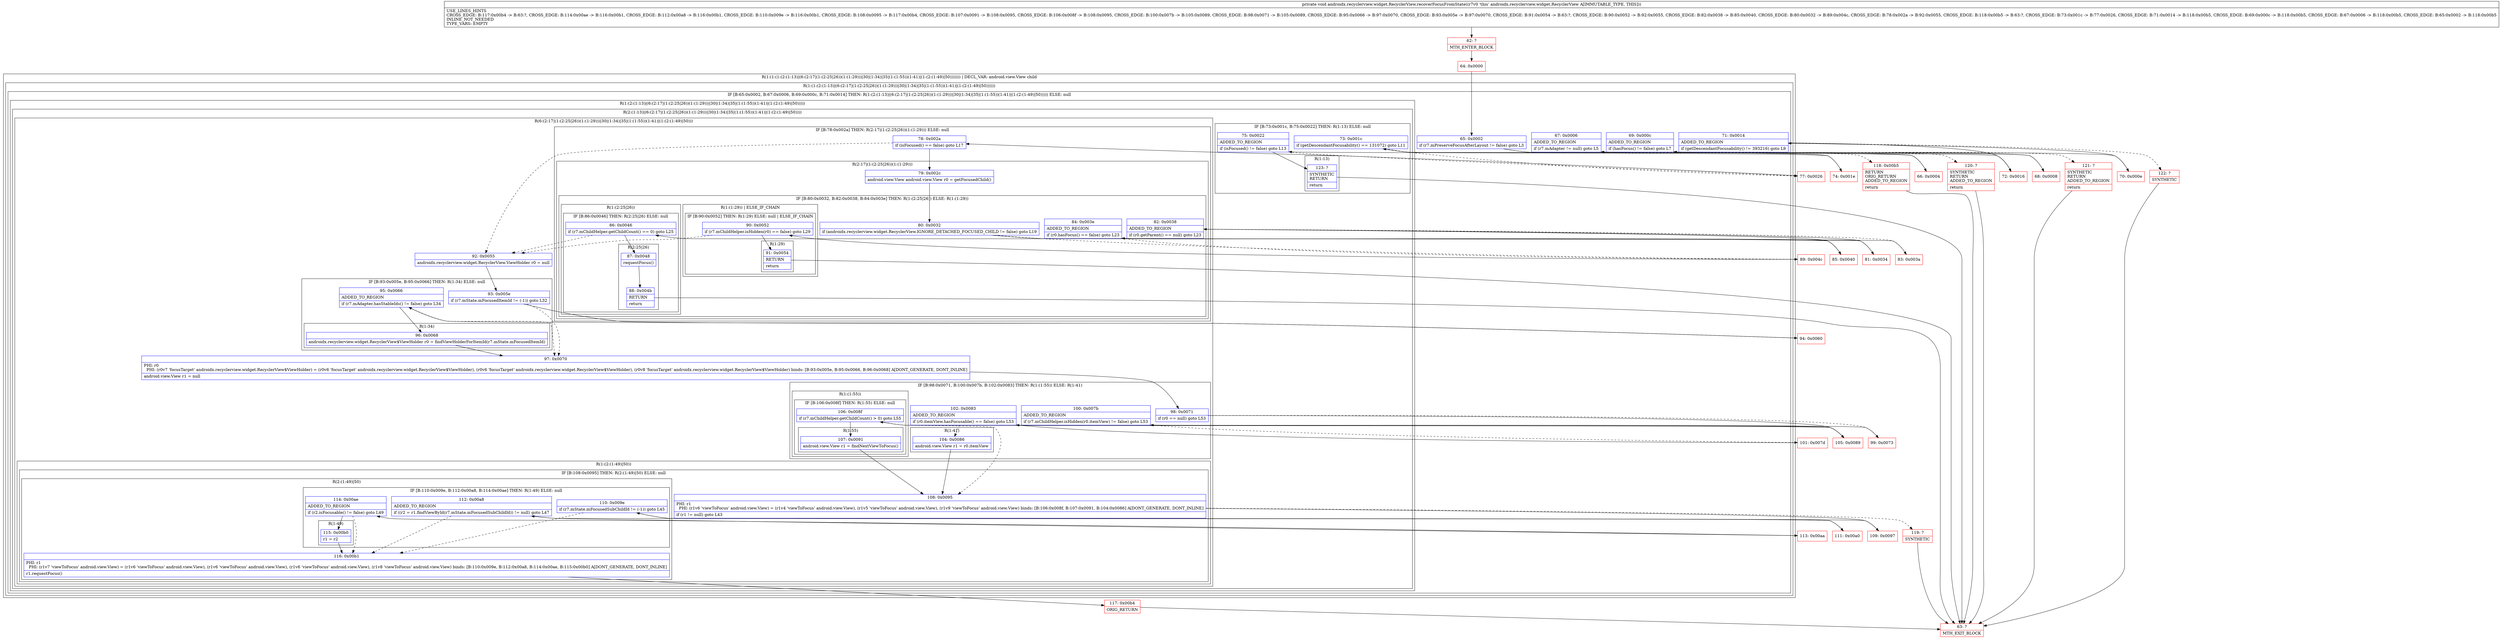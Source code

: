 digraph "CFG forandroidx.recyclerview.widget.RecyclerView.recoverFocusFromState()V" {
subgraph cluster_Region_2032058176 {
label = "R(1:(1:(1:(2:(1:13)|(6:(2:17|(1:(2:25|26))(1:(1:29)))|30|(1:34)|35|(1:(1:55))(1:41)|(1:(2:(1:49)|50))))))) | DECL_VAR: android.view.View child\l";
node [shape=record,color=blue];
subgraph cluster_Region_767931233 {
label = "R(1:(1:(2:(1:13)|(6:(2:17|(1:(2:25|26))(1:(1:29)))|30|(1:34)|35|(1:(1:55))(1:41)|(1:(2:(1:49)|50))))))";
node [shape=record,color=blue];
subgraph cluster_IfRegion_244150310 {
label = "IF [B:65:0x0002, B:67:0x0006, B:69:0x000c, B:71:0x0014] THEN: R(1:(2:(1:13)|(6:(2:17|(1:(2:25|26))(1:(1:29)))|30|(1:34)|35|(1:(1:55))(1:41)|(1:(2:(1:49)|50))))) ELSE: null";
node [shape=record,color=blue];
Node_65 [shape=record,label="{65\:\ 0x0002|if (r7.mPreserveFocusAfterLayout != false) goto L3\l}"];
Node_67 [shape=record,label="{67\:\ 0x0006|ADDED_TO_REGION\l|if (r7.mAdapter != null) goto L5\l}"];
Node_69 [shape=record,label="{69\:\ 0x000c|ADDED_TO_REGION\l|if (hasFocus() != false) goto L7\l}"];
Node_71 [shape=record,label="{71\:\ 0x0014|ADDED_TO_REGION\l|if (getDescendantFocusability() != 393216) goto L9\l}"];
subgraph cluster_Region_71433169 {
label = "R(1:(2:(1:13)|(6:(2:17|(1:(2:25|26))(1:(1:29)))|30|(1:34)|35|(1:(1:55))(1:41)|(1:(2:(1:49)|50)))))";
node [shape=record,color=blue];
subgraph cluster_Region_145338534 {
label = "R(2:(1:13)|(6:(2:17|(1:(2:25|26))(1:(1:29)))|30|(1:34)|35|(1:(1:55))(1:41)|(1:(2:(1:49)|50))))";
node [shape=record,color=blue];
subgraph cluster_IfRegion_150422633 {
label = "IF [B:73:0x001c, B:75:0x0022] THEN: R(1:13) ELSE: null";
node [shape=record,color=blue];
Node_73 [shape=record,label="{73\:\ 0x001c|if (getDescendantFocusability() == 131072) goto L11\l}"];
Node_75 [shape=record,label="{75\:\ 0x0022|ADDED_TO_REGION\l|if (isFocused() != false) goto L13\l}"];
subgraph cluster_Region_1839077649 {
label = "R(1:13)";
node [shape=record,color=blue];
Node_123 [shape=record,label="{123\:\ ?|SYNTHETIC\lRETURN\l|return\l}"];
}
}
subgraph cluster_Region_1982165389 {
label = "R(6:(2:17|(1:(2:25|26))(1:(1:29)))|30|(1:34)|35|(1:(1:55))(1:41)|(1:(2:(1:49)|50)))";
node [shape=record,color=blue];
subgraph cluster_IfRegion_1720379392 {
label = "IF [B:78:0x002a] THEN: R(2:17|(1:(2:25|26))(1:(1:29))) ELSE: null";
node [shape=record,color=blue];
Node_78 [shape=record,label="{78\:\ 0x002a|if (isFocused() == false) goto L17\l}"];
subgraph cluster_Region_1730071517 {
label = "R(2:17|(1:(2:25|26))(1:(1:29)))";
node [shape=record,color=blue];
Node_79 [shape=record,label="{79\:\ 0x002c|android.view.View android.view.View r0 = getFocusedChild()\l}"];
subgraph cluster_IfRegion_1193272254 {
label = "IF [B:80:0x0032, B:82:0x0038, B:84:0x003e] THEN: R(1:(2:25|26)) ELSE: R(1:(1:29))";
node [shape=record,color=blue];
Node_80 [shape=record,label="{80\:\ 0x0032|if (androidx.recyclerview.widget.RecyclerView.IGNORE_DETACHED_FOCUSED_CHILD != false) goto L19\l}"];
Node_82 [shape=record,label="{82\:\ 0x0038|ADDED_TO_REGION\l|if (r0.getParent() == null) goto L23\l}"];
Node_84 [shape=record,label="{84\:\ 0x003e|ADDED_TO_REGION\l|if (r0.hasFocus() == false) goto L23\l}"];
subgraph cluster_Region_593709303 {
label = "R(1:(2:25|26))";
node [shape=record,color=blue];
subgraph cluster_IfRegion_293963006 {
label = "IF [B:86:0x0046] THEN: R(2:25|26) ELSE: null";
node [shape=record,color=blue];
Node_86 [shape=record,label="{86\:\ 0x0046|if (r7.mChildHelper.getChildCount() == 0) goto L25\l}"];
subgraph cluster_Region_214847822 {
label = "R(2:25|26)";
node [shape=record,color=blue];
Node_87 [shape=record,label="{87\:\ 0x0048|requestFocus()\l}"];
Node_88 [shape=record,label="{88\:\ 0x004b|RETURN\l|return\l}"];
}
}
}
subgraph cluster_Region_1026908735 {
label = "R(1:(1:29)) | ELSE_IF_CHAIN\l";
node [shape=record,color=blue];
subgraph cluster_IfRegion_138019691 {
label = "IF [B:90:0x0052] THEN: R(1:29) ELSE: null | ELSE_IF_CHAIN\l";
node [shape=record,color=blue];
Node_90 [shape=record,label="{90\:\ 0x0052|if (r7.mChildHelper.isHidden(r0) == false) goto L29\l}"];
subgraph cluster_Region_78160286 {
label = "R(1:29)";
node [shape=record,color=blue];
Node_91 [shape=record,label="{91\:\ 0x0054|RETURN\l|return\l}"];
}
}
}
}
}
}
Node_92 [shape=record,label="{92\:\ 0x0055|androidx.recyclerview.widget.RecyclerView.ViewHolder r0 = null\l}"];
subgraph cluster_IfRegion_968324993 {
label = "IF [B:93:0x005e, B:95:0x0066] THEN: R(1:34) ELSE: null";
node [shape=record,color=blue];
Node_93 [shape=record,label="{93\:\ 0x005e|if (r7.mState.mFocusedItemId != (\-1)) goto L32\l}"];
Node_95 [shape=record,label="{95\:\ 0x0066|ADDED_TO_REGION\l|if (r7.mAdapter.hasStableIds() != false) goto L34\l}"];
subgraph cluster_Region_422787375 {
label = "R(1:34)";
node [shape=record,color=blue];
Node_96 [shape=record,label="{96\:\ 0x0068|androidx.recyclerview.widget.RecyclerView$ViewHolder r0 = findViewHolderForItemId(r7.mState.mFocusedItemId)\l}"];
}
}
Node_97 [shape=record,label="{97\:\ 0x0070|PHI: r0 \l  PHI: (r0v7 'focusTarget' androidx.recyclerview.widget.RecyclerView$ViewHolder) = (r0v6 'focusTarget' androidx.recyclerview.widget.RecyclerView$ViewHolder), (r0v6 'focusTarget' androidx.recyclerview.widget.RecyclerView$ViewHolder), (r0v8 'focusTarget' androidx.recyclerview.widget.RecyclerView$ViewHolder) binds: [B:93:0x005e, B:95:0x0066, B:96:0x0068] A[DONT_GENERATE, DONT_INLINE]\l|android.view.View r1 = null\l}"];
subgraph cluster_IfRegion_1933664652 {
label = "IF [B:98:0x0071, B:100:0x007b, B:102:0x0083] THEN: R(1:(1:55)) ELSE: R(1:41)";
node [shape=record,color=blue];
Node_98 [shape=record,label="{98\:\ 0x0071|if (r0 == null) goto L53\l}"];
Node_100 [shape=record,label="{100\:\ 0x007b|ADDED_TO_REGION\l|if (r7.mChildHelper.isHidden(r0.itemView) != false) goto L53\l}"];
Node_102 [shape=record,label="{102\:\ 0x0083|ADDED_TO_REGION\l|if (r0.itemView.hasFocusable() == false) goto L53\l}"];
subgraph cluster_Region_1192035800 {
label = "R(1:(1:55))";
node [shape=record,color=blue];
subgraph cluster_IfRegion_1363129244 {
label = "IF [B:106:0x008f] THEN: R(1:55) ELSE: null";
node [shape=record,color=blue];
Node_106 [shape=record,label="{106\:\ 0x008f|if (r7.mChildHelper.getChildCount() \> 0) goto L55\l}"];
subgraph cluster_Region_361126649 {
label = "R(1:55)";
node [shape=record,color=blue];
Node_107 [shape=record,label="{107\:\ 0x0091|android.view.View r1 = findNextViewToFocus()\l}"];
}
}
}
subgraph cluster_Region_1223881587 {
label = "R(1:41)";
node [shape=record,color=blue];
Node_104 [shape=record,label="{104\:\ 0x0086|android.view.View r1 = r0.itemView\l}"];
}
}
subgraph cluster_Region_282741876 {
label = "R(1:(2:(1:49)|50))";
node [shape=record,color=blue];
subgraph cluster_IfRegion_1841933573 {
label = "IF [B:108:0x0095] THEN: R(2:(1:49)|50) ELSE: null";
node [shape=record,color=blue];
Node_108 [shape=record,label="{108\:\ 0x0095|PHI: r1 \l  PHI: (r1v6 'viewToFocus' android.view.View) = (r1v4 'viewToFocus' android.view.View), (r1v5 'viewToFocus' android.view.View), (r1v9 'viewToFocus' android.view.View) binds: [B:106:0x008f, B:107:0x0091, B:104:0x0086] A[DONT_GENERATE, DONT_INLINE]\l|if (r1 != null) goto L43\l}"];
subgraph cluster_Region_361326480 {
label = "R(2:(1:49)|50)";
node [shape=record,color=blue];
subgraph cluster_IfRegion_855618212 {
label = "IF [B:110:0x009e, B:112:0x00a8, B:114:0x00ae] THEN: R(1:49) ELSE: null";
node [shape=record,color=blue];
Node_110 [shape=record,label="{110\:\ 0x009e|if (r7.mState.mFocusedSubChildId != (\-1)) goto L45\l}"];
Node_112 [shape=record,label="{112\:\ 0x00a8|ADDED_TO_REGION\l|if ((r2 = r1.findViewById(r7.mState.mFocusedSubChildId)) != null) goto L47\l}"];
Node_114 [shape=record,label="{114\:\ 0x00ae|ADDED_TO_REGION\l|if (r2.isFocusable() != false) goto L49\l}"];
subgraph cluster_Region_360506151 {
label = "R(1:49)";
node [shape=record,color=blue];
Node_115 [shape=record,label="{115\:\ 0x00b0|r1 = r2\l}"];
}
}
Node_116 [shape=record,label="{116\:\ 0x00b1|PHI: r1 \l  PHI: (r1v7 'viewToFocus' android.view.View) = (r1v6 'viewToFocus' android.view.View), (r1v6 'viewToFocus' android.view.View), (r1v6 'viewToFocus' android.view.View), (r1v8 'viewToFocus' android.view.View) binds: [B:110:0x009e, B:112:0x00a8, B:114:0x00ae, B:115:0x00b0] A[DONT_GENERATE, DONT_INLINE]\l|r1.requestFocus()\l}"];
}
}
}
}
}
}
}
}
}
Node_62 [shape=record,color=red,label="{62\:\ ?|MTH_ENTER_BLOCK\l}"];
Node_64 [shape=record,color=red,label="{64\:\ 0x0000}"];
Node_66 [shape=record,color=red,label="{66\:\ 0x0004}"];
Node_68 [shape=record,color=red,label="{68\:\ 0x0008}"];
Node_70 [shape=record,color=red,label="{70\:\ 0x000e}"];
Node_72 [shape=record,color=red,label="{72\:\ 0x0016}"];
Node_74 [shape=record,color=red,label="{74\:\ 0x001e}"];
Node_63 [shape=record,color=red,label="{63\:\ ?|MTH_EXIT_BLOCK\l}"];
Node_77 [shape=record,color=red,label="{77\:\ 0x0026}"];
Node_81 [shape=record,color=red,label="{81\:\ 0x0034}"];
Node_83 [shape=record,color=red,label="{83\:\ 0x003a}"];
Node_85 [shape=record,color=red,label="{85\:\ 0x0040}"];
Node_89 [shape=record,color=red,label="{89\:\ 0x004c}"];
Node_94 [shape=record,color=red,label="{94\:\ 0x0060}"];
Node_99 [shape=record,color=red,label="{99\:\ 0x0073}"];
Node_101 [shape=record,color=red,label="{101\:\ 0x007d}"];
Node_109 [shape=record,color=red,label="{109\:\ 0x0097}"];
Node_111 [shape=record,color=red,label="{111\:\ 0x00a0}"];
Node_113 [shape=record,color=red,label="{113\:\ 0x00aa}"];
Node_117 [shape=record,color=red,label="{117\:\ 0x00b4|ORIG_RETURN\l}"];
Node_119 [shape=record,color=red,label="{119\:\ ?|SYNTHETIC\l}"];
Node_105 [shape=record,color=red,label="{105\:\ 0x0089}"];
Node_122 [shape=record,color=red,label="{122\:\ ?|SYNTHETIC\l}"];
Node_121 [shape=record,color=red,label="{121\:\ ?|SYNTHETIC\lRETURN\lADDED_TO_REGION\l|return\l}"];
Node_120 [shape=record,color=red,label="{120\:\ ?|SYNTHETIC\lRETURN\lADDED_TO_REGION\l|return\l}"];
Node_118 [shape=record,color=red,label="{118\:\ 0x00b5|RETURN\lORIG_RETURN\lADDED_TO_REGION\l|return\l}"];
MethodNode[shape=record,label="{private void androidx.recyclerview.widget.RecyclerView.recoverFocusFromState((r7v0 'this' androidx.recyclerview.widget.RecyclerView A[IMMUTABLE_TYPE, THIS]))  | USE_LINES_HINTS\lCROSS_EDGE: B:117:0x00b4 \-\> B:63:?, CROSS_EDGE: B:114:0x00ae \-\> B:116:0x00b1, CROSS_EDGE: B:112:0x00a8 \-\> B:116:0x00b1, CROSS_EDGE: B:110:0x009e \-\> B:116:0x00b1, CROSS_EDGE: B:108:0x0095 \-\> B:117:0x00b4, CROSS_EDGE: B:107:0x0091 \-\> B:108:0x0095, CROSS_EDGE: B:106:0x008f \-\> B:108:0x0095, CROSS_EDGE: B:100:0x007b \-\> B:105:0x0089, CROSS_EDGE: B:98:0x0071 \-\> B:105:0x0089, CROSS_EDGE: B:95:0x0066 \-\> B:97:0x0070, CROSS_EDGE: B:93:0x005e \-\> B:97:0x0070, CROSS_EDGE: B:91:0x0054 \-\> B:63:?, CROSS_EDGE: B:90:0x0052 \-\> B:92:0x0055, CROSS_EDGE: B:82:0x0038 \-\> B:85:0x0040, CROSS_EDGE: B:80:0x0032 \-\> B:89:0x004c, CROSS_EDGE: B:78:0x002a \-\> B:92:0x0055, CROSS_EDGE: B:118:0x00b5 \-\> B:63:?, CROSS_EDGE: B:73:0x001c \-\> B:77:0x0026, CROSS_EDGE: B:71:0x0014 \-\> B:118:0x00b5, CROSS_EDGE: B:69:0x000c \-\> B:118:0x00b5, CROSS_EDGE: B:67:0x0006 \-\> B:118:0x00b5, CROSS_EDGE: B:65:0x0002 \-\> B:118:0x00b5\lINLINE_NOT_NEEDED\lTYPE_VARS: EMPTY\l}"];
MethodNode -> Node_62;Node_65 -> Node_66;
Node_65 -> Node_118[style=dashed];
Node_67 -> Node_68;
Node_67 -> Node_120[style=dashed];
Node_69 -> Node_70;
Node_69 -> Node_121[style=dashed];
Node_71 -> Node_72;
Node_71 -> Node_122[style=dashed];
Node_73 -> Node_74;
Node_73 -> Node_77[style=dashed];
Node_75 -> Node_77[style=dashed];
Node_75 -> Node_123;
Node_123 -> Node_63;
Node_78 -> Node_79;
Node_78 -> Node_92[style=dashed];
Node_79 -> Node_80;
Node_80 -> Node_81;
Node_80 -> Node_89[style=dashed];
Node_82 -> Node_83[style=dashed];
Node_82 -> Node_85;
Node_84 -> Node_85;
Node_84 -> Node_89[style=dashed];
Node_86 -> Node_87;
Node_86 -> Node_92[style=dashed];
Node_87 -> Node_88;
Node_88 -> Node_63;
Node_90 -> Node_91;
Node_90 -> Node_92[style=dashed];
Node_91 -> Node_63;
Node_92 -> Node_93;
Node_93 -> Node_94;
Node_93 -> Node_97[style=dashed];
Node_95 -> Node_96;
Node_95 -> Node_97[style=dashed];
Node_96 -> Node_97;
Node_97 -> Node_98;
Node_98 -> Node_99[style=dashed];
Node_98 -> Node_105;
Node_100 -> Node_101[style=dashed];
Node_100 -> Node_105;
Node_102 -> Node_104[style=dashed];
Node_102 -> Node_105;
Node_106 -> Node_107;
Node_106 -> Node_108[style=dashed];
Node_107 -> Node_108;
Node_104 -> Node_108;
Node_108 -> Node_109;
Node_108 -> Node_119[style=dashed];
Node_110 -> Node_111;
Node_110 -> Node_116[style=dashed];
Node_112 -> Node_113;
Node_112 -> Node_116[style=dashed];
Node_114 -> Node_115;
Node_114 -> Node_116[style=dashed];
Node_115 -> Node_116;
Node_116 -> Node_117;
Node_62 -> Node_64;
Node_64 -> Node_65;
Node_66 -> Node_67;
Node_68 -> Node_69;
Node_70 -> Node_71;
Node_72 -> Node_73;
Node_74 -> Node_75;
Node_77 -> Node_78;
Node_81 -> Node_82;
Node_83 -> Node_84;
Node_85 -> Node_86;
Node_89 -> Node_90;
Node_94 -> Node_95;
Node_99 -> Node_100;
Node_101 -> Node_102;
Node_109 -> Node_110;
Node_111 -> Node_112;
Node_113 -> Node_114;
Node_117 -> Node_63;
Node_119 -> Node_63;
Node_105 -> Node_106;
Node_122 -> Node_63;
Node_121 -> Node_63;
Node_120 -> Node_63;
Node_118 -> Node_63;
}


